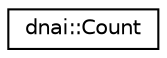 digraph "Graphical Class Hierarchy"
{
  edge [fontname="Helvetica",fontsize="10",labelfontname="Helvetica",labelfontsize="10"];
  node [fontname="Helvetica",fontsize="10",shape=record];
  rankdir="LR";
  Node1 [label="dnai::Count",height=0.2,width=0.4,color="black", fillcolor="white", style="filled",URL="$structdnai_1_1_count.html"];
}
